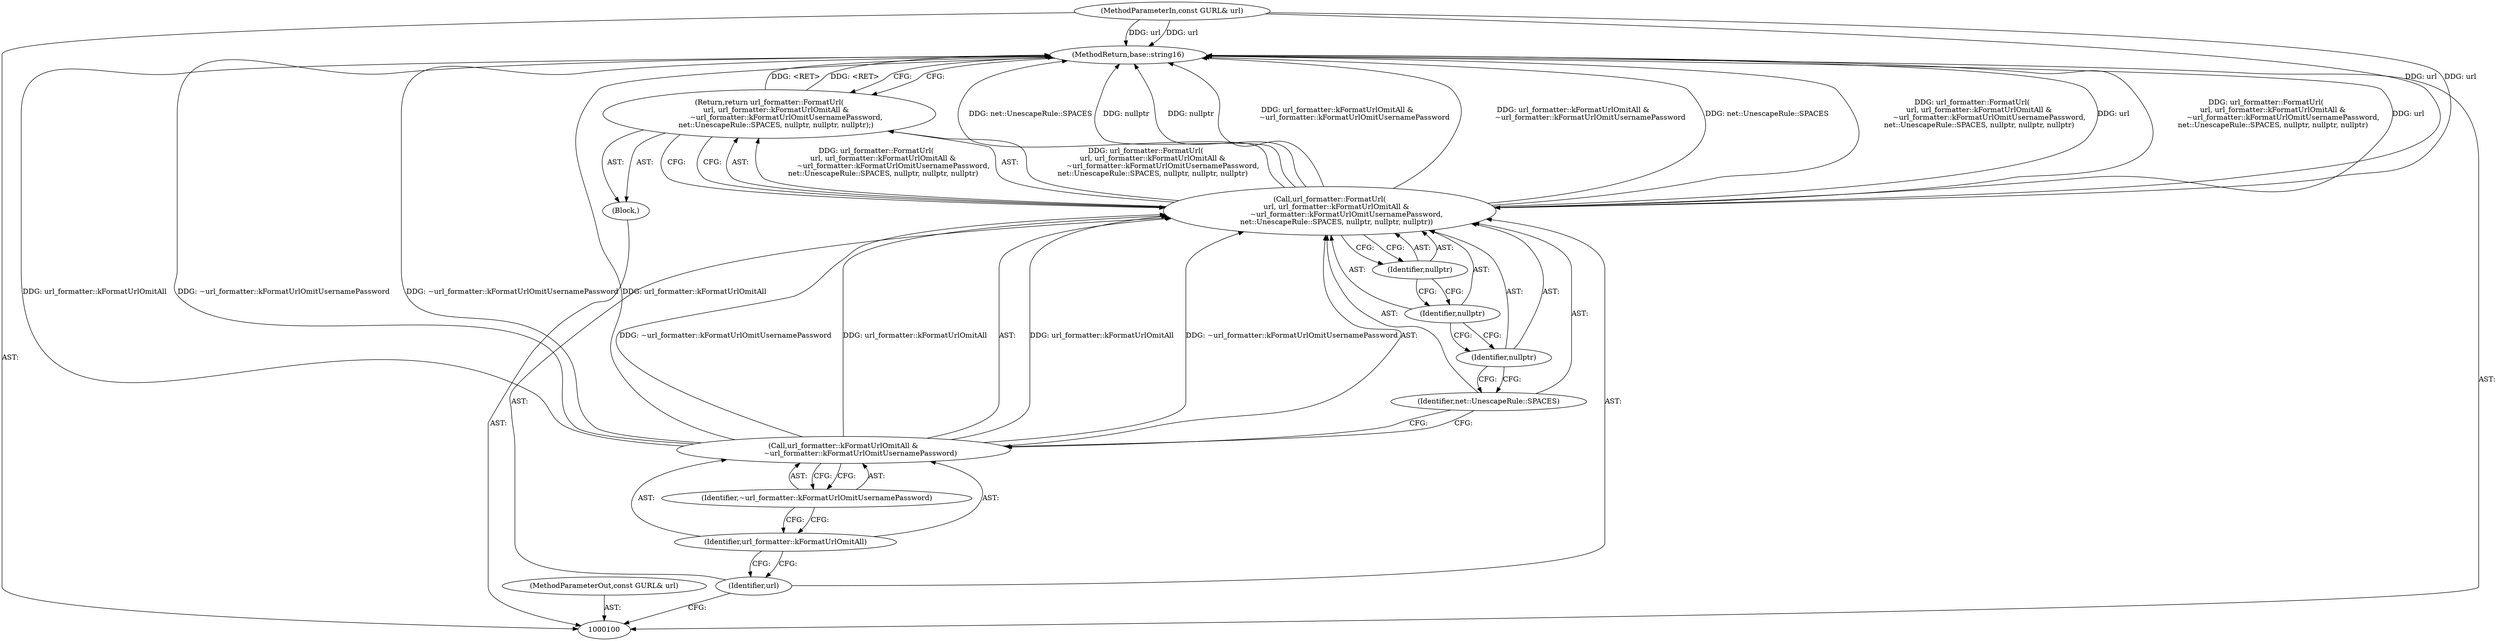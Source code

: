 digraph "1_Chrome_fa34e547d6ee25ea0692436ba7462ed0a0ef45f4" {
"1000113" [label="(MethodReturn,base::string16)"];
"1000101" [label="(MethodParameterIn,const GURL& url)"];
"1000133" [label="(MethodParameterOut,const GURL& url)"];
"1000102" [label="(Block,)"];
"1000103" [label="(Return,return url_formatter::FormatUrl(\n      url, url_formatter::kFormatUrlOmitAll &\n               ~url_formatter::kFormatUrlOmitUsernamePassword,\n      net::UnescapeRule::SPACES, nullptr, nullptr, nullptr);)"];
"1000104" [label="(Call,url_formatter::FormatUrl(\n      url, url_formatter::kFormatUrlOmitAll &\n               ~url_formatter::kFormatUrlOmitUsernamePassword,\n      net::UnescapeRule::SPACES, nullptr, nullptr, nullptr))"];
"1000106" [label="(Call,url_formatter::kFormatUrlOmitAll &\n               ~url_formatter::kFormatUrlOmitUsernamePassword)"];
"1000107" [label="(Identifier,url_formatter::kFormatUrlOmitAll)"];
"1000105" [label="(Identifier,url)"];
"1000108" [label="(Identifier,~url_formatter::kFormatUrlOmitUsernamePassword)"];
"1000110" [label="(Identifier,nullptr)"];
"1000111" [label="(Identifier,nullptr)"];
"1000112" [label="(Identifier,nullptr)"];
"1000109" [label="(Identifier,net::UnescapeRule::SPACES)"];
"1000113" -> "1000100"  [label="AST: "];
"1000113" -> "1000103"  [label="CFG: "];
"1000103" -> "1000113"  [label="DDG: <RET>"];
"1000106" -> "1000113"  [label="DDG: ~url_formatter::kFormatUrlOmitUsernamePassword"];
"1000106" -> "1000113"  [label="DDG: url_formatter::kFormatUrlOmitAll"];
"1000104" -> "1000113"  [label="DDG: url_formatter::FormatUrl(\n      url, url_formatter::kFormatUrlOmitAll &\n               ~url_formatter::kFormatUrlOmitUsernamePassword,\n      net::UnescapeRule::SPACES, nullptr, nullptr, nullptr)"];
"1000104" -> "1000113"  [label="DDG: url"];
"1000104" -> "1000113"  [label="DDG: nullptr"];
"1000104" -> "1000113"  [label="DDG: url_formatter::kFormatUrlOmitAll &\n               ~url_formatter::kFormatUrlOmitUsernamePassword"];
"1000104" -> "1000113"  [label="DDG: net::UnescapeRule::SPACES"];
"1000101" -> "1000113"  [label="DDG: url"];
"1000101" -> "1000100"  [label="AST: "];
"1000101" -> "1000113"  [label="DDG: url"];
"1000101" -> "1000104"  [label="DDG: url"];
"1000133" -> "1000100"  [label="AST: "];
"1000102" -> "1000100"  [label="AST: "];
"1000103" -> "1000102"  [label="AST: "];
"1000103" -> "1000102"  [label="AST: "];
"1000103" -> "1000104"  [label="CFG: "];
"1000104" -> "1000103"  [label="AST: "];
"1000113" -> "1000103"  [label="CFG: "];
"1000103" -> "1000113"  [label="DDG: <RET>"];
"1000104" -> "1000103"  [label="DDG: url_formatter::FormatUrl(\n      url, url_formatter::kFormatUrlOmitAll &\n               ~url_formatter::kFormatUrlOmitUsernamePassword,\n      net::UnescapeRule::SPACES, nullptr, nullptr, nullptr)"];
"1000104" -> "1000103"  [label="AST: "];
"1000104" -> "1000112"  [label="CFG: "];
"1000105" -> "1000104"  [label="AST: "];
"1000106" -> "1000104"  [label="AST: "];
"1000109" -> "1000104"  [label="AST: "];
"1000110" -> "1000104"  [label="AST: "];
"1000111" -> "1000104"  [label="AST: "];
"1000112" -> "1000104"  [label="AST: "];
"1000103" -> "1000104"  [label="CFG: "];
"1000104" -> "1000113"  [label="DDG: url_formatter::FormatUrl(\n      url, url_formatter::kFormatUrlOmitAll &\n               ~url_formatter::kFormatUrlOmitUsernamePassword,\n      net::UnescapeRule::SPACES, nullptr, nullptr, nullptr)"];
"1000104" -> "1000113"  [label="DDG: url"];
"1000104" -> "1000113"  [label="DDG: nullptr"];
"1000104" -> "1000113"  [label="DDG: url_formatter::kFormatUrlOmitAll &\n               ~url_formatter::kFormatUrlOmitUsernamePassword"];
"1000104" -> "1000113"  [label="DDG: net::UnescapeRule::SPACES"];
"1000104" -> "1000103"  [label="DDG: url_formatter::FormatUrl(\n      url, url_formatter::kFormatUrlOmitAll &\n               ~url_formatter::kFormatUrlOmitUsernamePassword,\n      net::UnescapeRule::SPACES, nullptr, nullptr, nullptr)"];
"1000101" -> "1000104"  [label="DDG: url"];
"1000106" -> "1000104"  [label="DDG: url_formatter::kFormatUrlOmitAll"];
"1000106" -> "1000104"  [label="DDG: ~url_formatter::kFormatUrlOmitUsernamePassword"];
"1000106" -> "1000104"  [label="AST: "];
"1000106" -> "1000108"  [label="CFG: "];
"1000107" -> "1000106"  [label="AST: "];
"1000108" -> "1000106"  [label="AST: "];
"1000109" -> "1000106"  [label="CFG: "];
"1000106" -> "1000113"  [label="DDG: ~url_formatter::kFormatUrlOmitUsernamePassword"];
"1000106" -> "1000113"  [label="DDG: url_formatter::kFormatUrlOmitAll"];
"1000106" -> "1000104"  [label="DDG: url_formatter::kFormatUrlOmitAll"];
"1000106" -> "1000104"  [label="DDG: ~url_formatter::kFormatUrlOmitUsernamePassword"];
"1000107" -> "1000106"  [label="AST: "];
"1000107" -> "1000105"  [label="CFG: "];
"1000108" -> "1000107"  [label="CFG: "];
"1000105" -> "1000104"  [label="AST: "];
"1000105" -> "1000100"  [label="CFG: "];
"1000107" -> "1000105"  [label="CFG: "];
"1000108" -> "1000106"  [label="AST: "];
"1000108" -> "1000107"  [label="CFG: "];
"1000106" -> "1000108"  [label="CFG: "];
"1000110" -> "1000104"  [label="AST: "];
"1000110" -> "1000109"  [label="CFG: "];
"1000111" -> "1000110"  [label="CFG: "];
"1000111" -> "1000104"  [label="AST: "];
"1000111" -> "1000110"  [label="CFG: "];
"1000112" -> "1000111"  [label="CFG: "];
"1000112" -> "1000104"  [label="AST: "];
"1000112" -> "1000111"  [label="CFG: "];
"1000104" -> "1000112"  [label="CFG: "];
"1000109" -> "1000104"  [label="AST: "];
"1000109" -> "1000106"  [label="CFG: "];
"1000110" -> "1000109"  [label="CFG: "];
}
